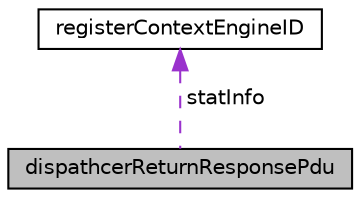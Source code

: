 digraph "dispathcerReturnResponsePdu"
{
  edge [fontname="Helvetica",fontsize="10",labelfontname="Helvetica",labelfontsize="10"];
  node [fontname="Helvetica",fontsize="10",shape=record];
  Node1 [label="dispathcerReturnResponsePdu",height=0.2,width=0.4,color="black", fillcolor="grey75", style="filled", fontcolor="black"];
  Node2 -> Node1 [dir="back",color="darkorchid3",fontsize="10",style="dashed",label=" statInfo" ,fontname="Helvetica"];
  Node2 [label="registerContextEngineID",height=0.2,width=0.4,color="black", fillcolor="white", style="filled",URL="$structregister_context_engine_i_d.html"];
}
